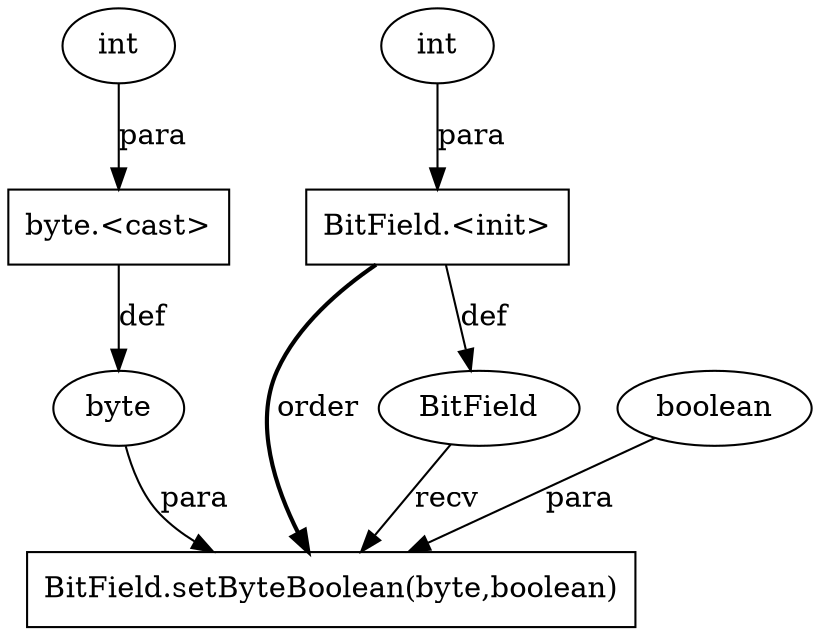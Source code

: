 digraph "AUG" {

  1 [ label="BitField.setByteBoolean(byte,boolean)" shape="box" ];
  2 [ label="byte" shape="ellipse" ];
  3 [ label="byte.<cast>" shape="box" ];
  4 [ label="int" shape="ellipse" ];
  5 [ label="BitField" shape="ellipse" ];
  6 [ label="BitField.<init>" shape="box" ];
  7 [ label="int" shape="ellipse" ];
  8 [ label="boolean" shape="ellipse" ];
  2 -> 1 [ label="para" style="solid" ];
  6 -> 1 [ label="order" style="bold" ];
  5 -> 1 [ label="recv" style="solid" ];
  8 -> 1 [ label="para" style="solid" ];
  3 -> 2 [ label="def" style="solid" ];
  4 -> 3 [ label="para" style="solid" ];
  6 -> 5 [ label="def" style="solid" ];
  7 -> 6 [ label="para" style="solid" ];
}
